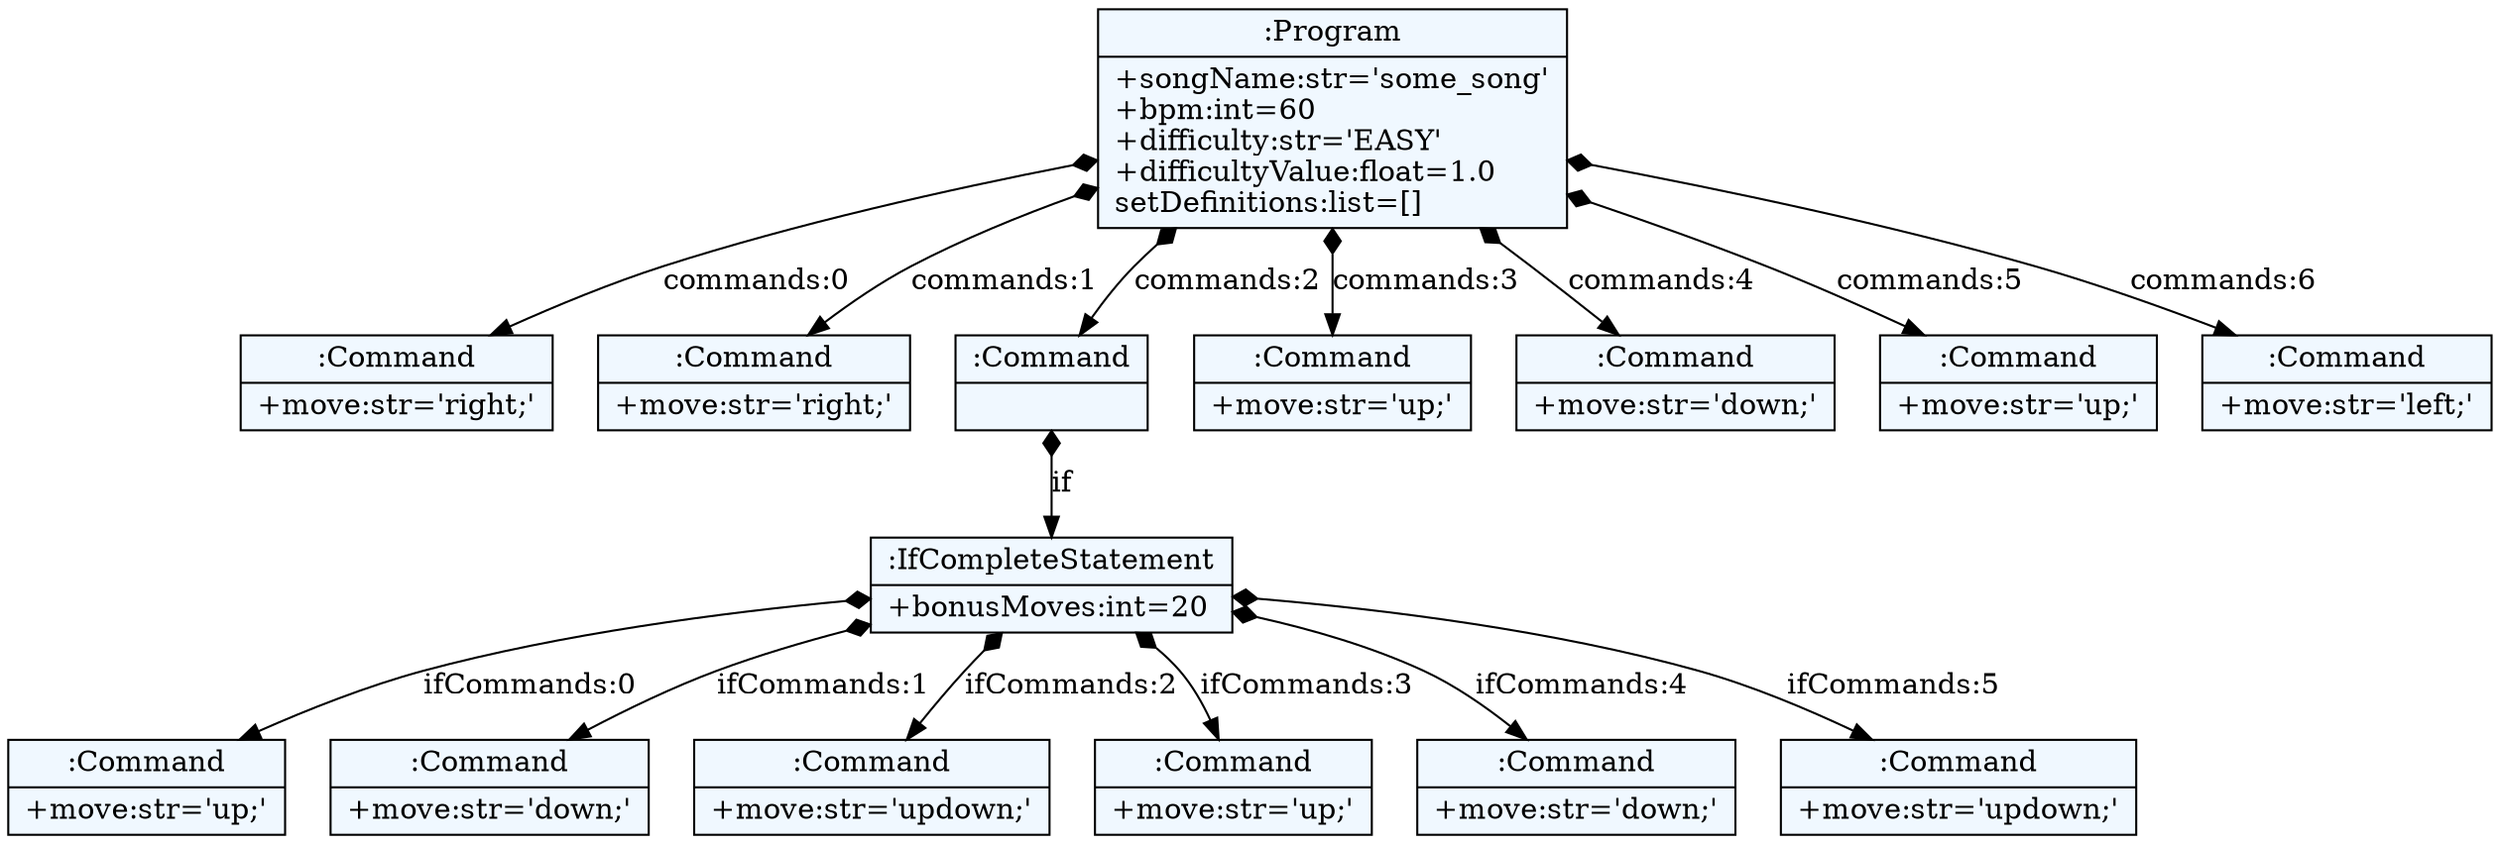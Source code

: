
    digraph textX {
    fontname = "Bitstream Vera Sans"
    fontsize = 8
    node[
        shape=record,
        style=filled,
        fillcolor=aliceblue
    ]
    nodesep = 0.3
    edge[dir=black,arrowtail=empty]


2303838141376 -> 2303838141520 [label="commands:0" arrowtail=diamond dir=both]
2303838141520[label="{:Command|+move:str='right;'\l}"]
2303838141376 -> 2303838141568 [label="commands:1" arrowtail=diamond dir=both]
2303838141568[label="{:Command|+move:str='right;'\l}"]
2303838141376 -> 2303838141664 [label="commands:2" arrowtail=diamond dir=both]
2303838141664 -> 2303838141808 [label="if" arrowtail=diamond dir=both]
2303838141808 -> 2303838142000 [label="ifCommands:0" arrowtail=diamond dir=both]
2303838142000[label="{:Command|+move:str='up;'\l}"]
2303838141808 -> 2303838142048 [label="ifCommands:1" arrowtail=diamond dir=both]
2303838142048[label="{:Command|+move:str='down;'\l}"]
2303838141808 -> 2303838142144 [label="ifCommands:2" arrowtail=diamond dir=both]
2303838142144[label="{:Command|+move:str='updown;'\l}"]
2303838141808 -> 2303838142240 [label="ifCommands:3" arrowtail=diamond dir=both]
2303838142240[label="{:Command|+move:str='up;'\l}"]
2303838141808 -> 2303838142336 [label="ifCommands:4" arrowtail=diamond dir=both]
2303838142336[label="{:Command|+move:str='down;'\l}"]
2303838141808 -> 2303838142432 [label="ifCommands:5" arrowtail=diamond dir=both]
2303838142432[label="{:Command|+move:str='updown;'\l}"]
2303838141808[label="{:IfCompleteStatement|+bonusMoves:int=20\l}"]
2303838141664[label="{:Command|}"]
2303838141376 -> 2303838141760 [label="commands:3" arrowtail=diamond dir=both]
2303838141760[label="{:Command|+move:str='up;'\l}"]
2303838141376 -> 2303838141856 [label="commands:4" arrowtail=diamond dir=both]
2303838141856[label="{:Command|+move:str='down;'\l}"]
2303838141376 -> 2303838141952 [label="commands:5" arrowtail=diamond dir=both]
2303838141952[label="{:Command|+move:str='up;'\l}"]
2303838141376 -> 2303838273760 [label="commands:6" arrowtail=diamond dir=both]
2303838273760[label="{:Command|+move:str='left;'\l}"]
2303838141376[label="{:Program|+songName:str='some_song'\l+bpm:int=60\l+difficulty:str='EASY'\l+difficultyValue:float=1.0\lsetDefinitions:list=[]\l}"]

}
